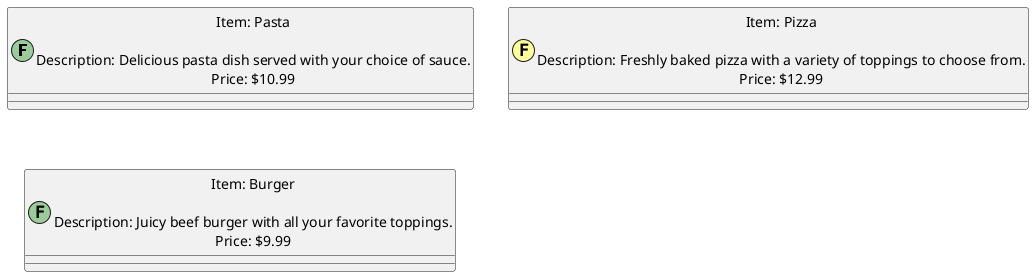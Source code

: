 @startuml menu_favorite_item

!define ITEM_COLOR #99CC99
!define FAVORITE_COLOR #FFFF99

!define ITEM(item, label, description, price) class item as "Item: label\n\nDescription: description\nPrice: $price" << (F,ITEM_COLOR) >>
!define FAVORITE(item) class item as "Favorite: ★" << (F,FAVORITE_COLOR) >>

ITEM(pasta, Pasta, "Delicious pasta dish served with your choice of sauce.", 10.99)
ITEM(pizza, Pizza, "Freshly baked pizza with a variety of toppings to choose from.", 12.99)
FAVORITE(pizza)
ITEM(burger, Burger, "Juicy beef burger with all your favorite toppings.", 9.99)

@enduml
